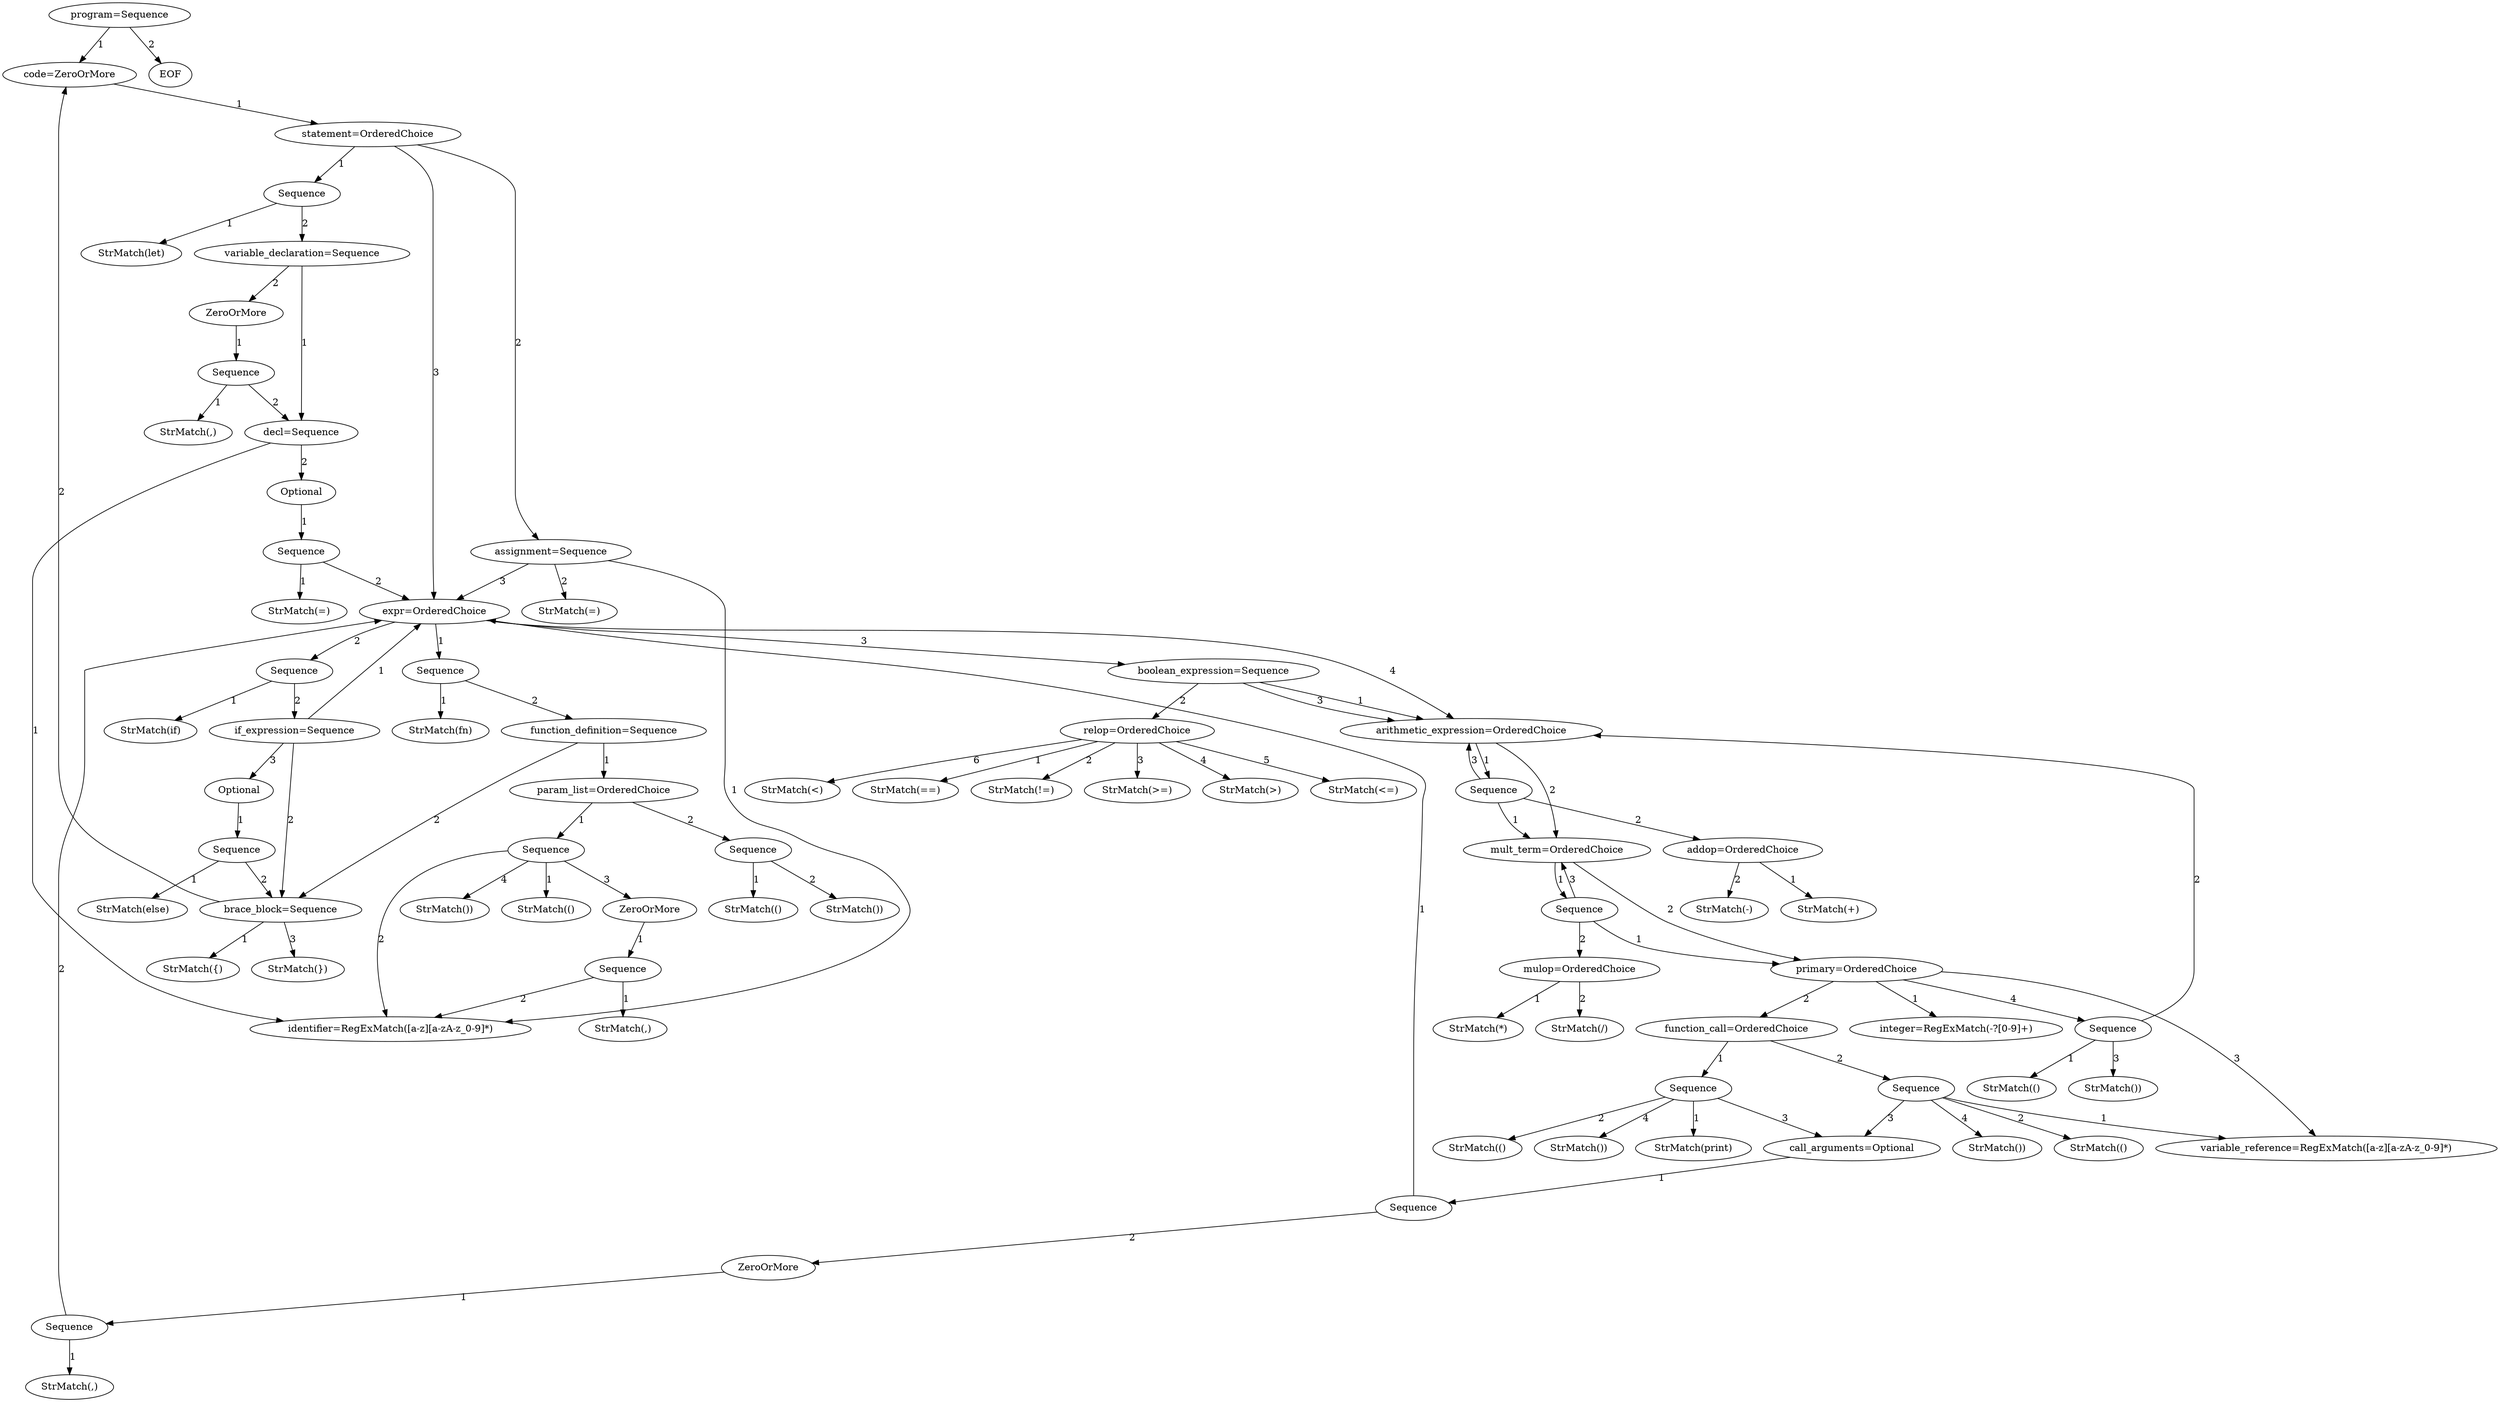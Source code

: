 digraph arpeggio_graph {
56621160 [label="program=Sequence"];
56621160->56621688 [label="1"]

56621688 [label="code=ZeroOrMore"];
56621688->56621976 [label="1"]

56621976 [label="statement=OrderedChoice"];
56621976->56622120 [label="1"]

56622120 [label="Sequence"];
56622120->56622336 [label="1"]

56622336 [label="StrMatch(let)"];
56622120->56622672 [label="2"]

56622672 [label="variable_declaration=Sequence"];
56622672->56688824 [label="1"]

56688824 [label="decl=Sequence"];
56688824->56717496 [label="1"]

56717496 [label="identifier=RegExMatch([a-z][a-zA-z_0-9]*)"];
56688824->56688728 [label="2"]

56688728 [label="Optional"];
56688728->56689136 [label="1"]

56689136 [label="Sequence"];
56689136->56717640 [label="1"]

56717640 [label="StrMatch(=)"];
56689136->56717784 [label="2"]

56717784 [label="expr=OrderedChoice"];
56717784->56717544 [label="1"]

56717544 [label="Sequence"];
56717544->56717736 [label="1"]

56717736 [label="StrMatch(fn)"];
56717544->56717856 [label="2"]

56717856 [label="function_definition=Sequence"];
56717856->56718000 [label="1"]

56718000 [label="param_list=OrderedChoice"];
56718000->56718072 [label="1"]

56718072 [label="Sequence"];
56718072->56718144 [label="1"]

56718144 [label="StrMatch(()"];
56718072->56717496 [label="2"]

56718072->56717976 [label="3"]

56717976 [label="ZeroOrMore"];
56717976->56718168 [label="1"]

56718168 [label="Sequence"];
56718168->56718240 [label="1"]

56718240 [label="StrMatch(,)"];
56718168->56717496 [label="2"]

56718072->56718216 [label="4"]

56718216 [label="StrMatch())"];
56718000->56718120 [label="2"]

56718120 [label="Sequence"];
56718120->56718288 [label="1"]

56718288 [label="StrMatch(()"];
56718120->56718312 [label="2"]

56718312 [label="StrMatch())"];
56717856->56718048 [label="2"]

56718048 [label="brace_block=Sequence"];
56718048->56718336 [label="1"]

56718336 [label="StrMatch({)"];
56718048->56621688 [label="2"]

56718048->56718360 [label="3"]

56718360 [label="StrMatch(})"];
56717784->56717568 [label="2"]

56717568 [label="Sequence"];
56717568->56717832 [label="1"]

56717832 [label="StrMatch(if)"];
56717568->56718264 [label="2"]

56718264 [label="if_expression=Sequence"];
56718264->56717784 [label="1"]

56718264->56718048 [label="2"]

56718264->56717952 [label="3"]

56717952 [label="Optional"];
56717952->56718408 [label="1"]

56718408 [label="Sequence"];
56718408->56718456 [label="1"]

56718456 [label="StrMatch(else)"];
56718408->56718048 [label="2"]

56717784->56717928 [label="3"]

56717928 [label="boolean_expression=Sequence"];
56717928->56718504 [label="1"]

56718504 [label="arithmetic_expression=OrderedChoice"];
56718504->56718552 [label="1"]

56718552 [label="Sequence"];
56718552->56718648 [label="1"]

56718648 [label="mult_term=OrderedChoice"];
56718648->56718696 [label="1"]

56718696 [label="Sequence"];
56718696->56718792 [label="1"]

56718792 [label="primary=OrderedChoice"];
56718792->56718912 [label="1"]

56718912 [label="integer=RegExMatch(-?[0-9]+)"];
56718792->56719032 [label="2"]

56719032 [label="function_call=OrderedChoice"];
56719032->56719104 [label="1"]

56719104 [label="Sequence"];
56719104->56719128 [label="1"]

56719128 [label="StrMatch(print)"];
56719104->56719152 [label="2"]

56719152 [label="StrMatch(()"];
56719104->56718960 [label="3"]

56718960 [label="call_arguments=Optional"];
56718960->56719224 [label="1"]

56719224 [label="Sequence"];
56719224->56717784 [label="1"]

56719224->56719200 [label="2"]

56719200 [label="ZeroOrMore"];
56719200->56719296 [label="1"]

56719296 [label="Sequence"];
56719296->56719368 [label="1"]

56719368 [label="StrMatch(,)"];
56719296->56717784 [label="2"]

56719104->56719176 [label="4"]

56719176 [label="StrMatch())"];
56719032->56719008 [label="2"]

56719008 [label="Sequence"];
56719008->56719392 [label="1"]

56719392 [label="variable_reference=RegExMatch([a-z][a-zA-z_0-9]*)"];
56719008->56719272 [label="2"]

56719272 [label="StrMatch(()"];
56719008->56718960 [label="3"]

56719008->56719344 [label="4"]

56719344 [label="StrMatch())"];
56718792->56719392 [label="3"]

56718792->56718864 [label="4"]

56718864 [label="Sequence"];
56718864->56719080 [label="1"]

56719080 [label="StrMatch(()"];
56718864->56718504 [label="2"]

56718864->56718936 [label="3"]

56718936 [label="StrMatch())"];
56718696->56718840 [label="2"]

56718840 [label="mulop=OrderedChoice"];
56718840->56719416 [label="1"]

56719416 [label="StrMatch(*)"];
56718840->56719440 [label="2"]

56719440 [label="StrMatch(/)"];
56718696->56718648 [label="3"]

56718648->56718792 [label="2"]

56718552->56718744 [label="2"]

56718744 [label="addop=OrderedChoice"];
56718744->56718888 [label="1"]

56718888 [label="StrMatch(+)"];
56718744->56719464 [label="2"]

56719464 [label="StrMatch(-)"];
56718552->56718504 [label="3"]

56718504->56718648 [label="2"]

56717928->56718720 [label="2"]

56718720 [label="relop=OrderedChoice"];
56718720->56719488 [label="1"]

56719488 [label="StrMatch(==)"];
56718720->56719512 [label="2"]

56719512 [label="StrMatch(!=)"];
56718720->56719536 [label="3"]

56719536 [label="StrMatch(>=)"];
56718720->56719560 [label="4"]

56719560 [label="StrMatch(>)"];
56718720->56719584 [label="5"]

56719584 [label="StrMatch(<=)"];
56718720->56719608 [label="6"]

56719608 [label="StrMatch(<)"];
56717928->56718504 [label="3"]

56717784->56718504 [label="4"]

56622672->56622600 [label="2"]

56622600 [label="ZeroOrMore"];
56622600->56622960 [label="1"]

56622960 [label="Sequence"];
56622960->56688968 [label="1"]

56688968 [label="StrMatch(,)"];
56622960->56688824 [label="2"]

56621976->56622504 [label="2"]

56622504 [label="assignment=Sequence"];
56622504->56717496 [label="1"]

56622504->56623080 [label="2"]

56623080 [label="StrMatch(=)"];
56622504->56717784 [label="3"]

56621976->56717784 [label="3"]

56621160->56622048 [label="2"]

56622048 [label="EOF"];
}